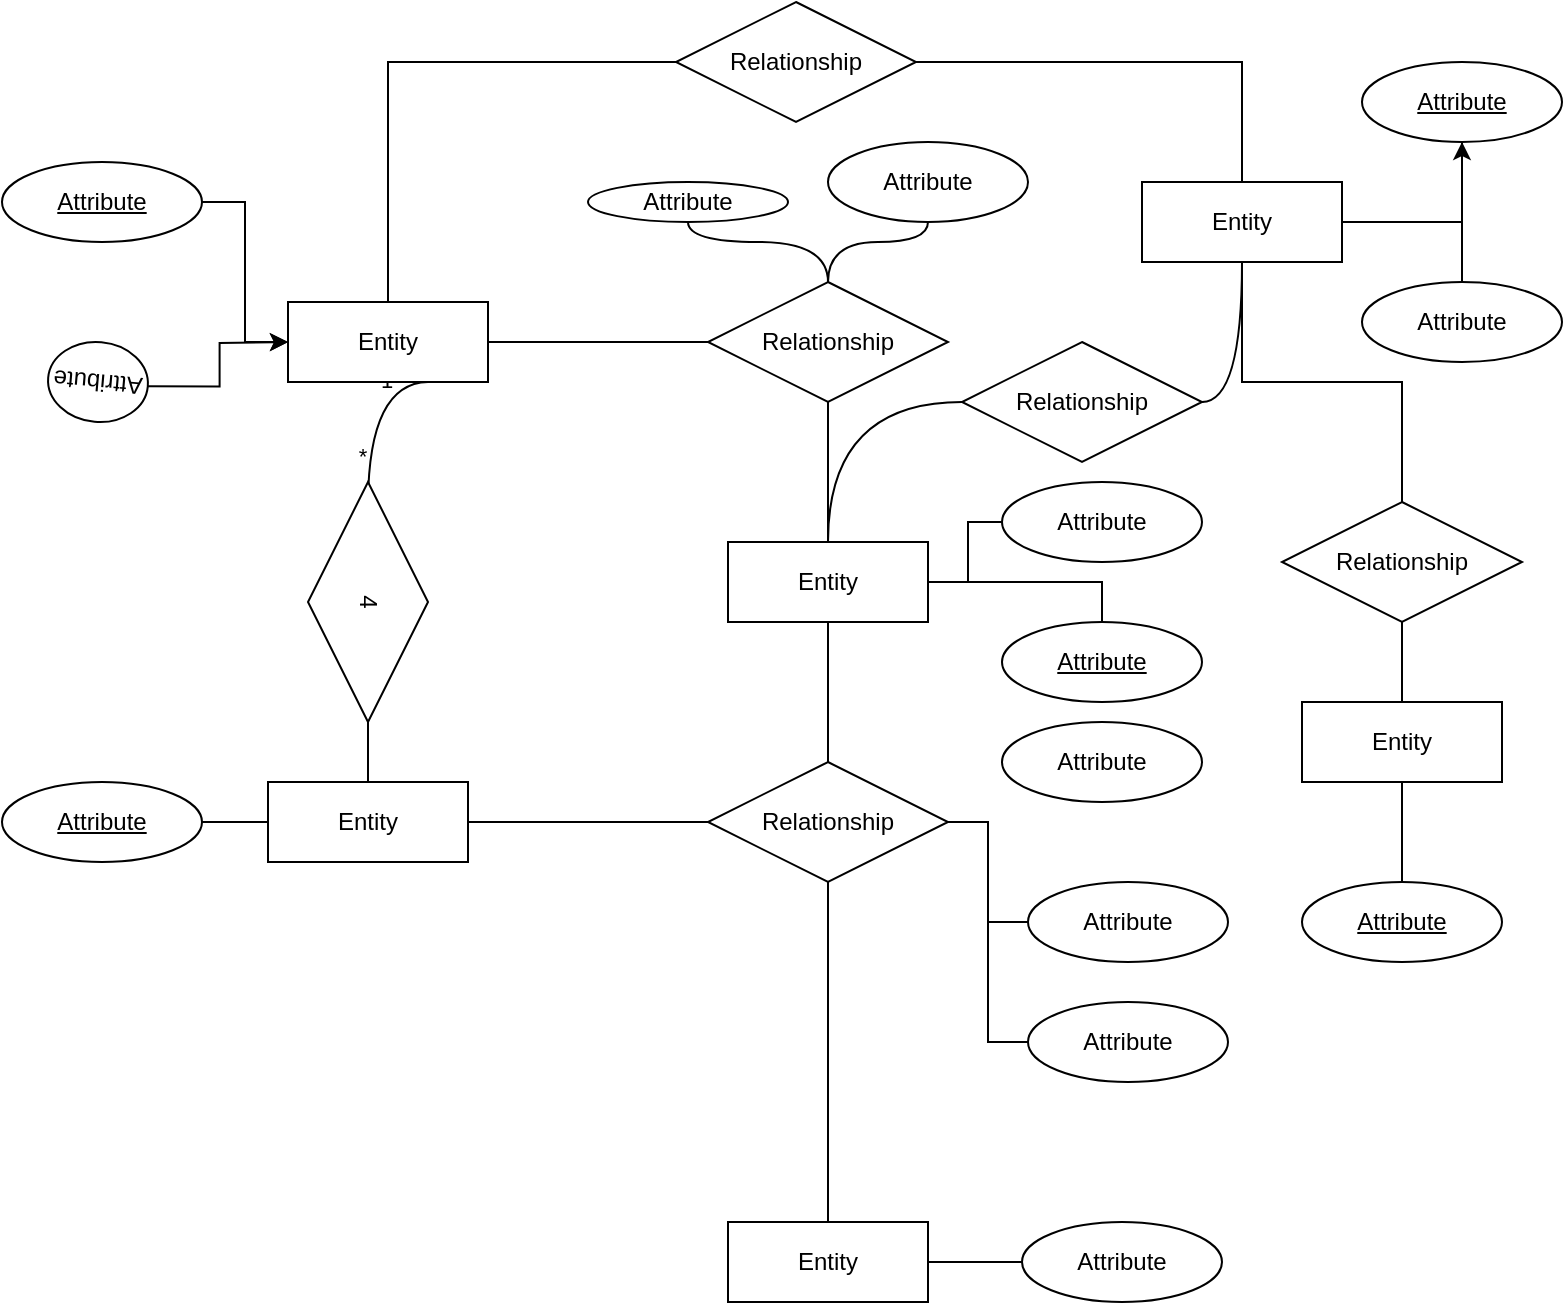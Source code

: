 <mxfile version="24.7.10">
  <diagram name="Страница — 1" id="jzPGux5D2W5RMZDrH1yA">
    <mxGraphModel dx="2253" dy="714" grid="1" gridSize="10" guides="1" tooltips="1" connect="1" arrows="1" fold="1" page="1" pageScale="1" pageWidth="827" pageHeight="1169" math="0" shadow="0">
      <root>
        <mxCell id="0" />
        <mxCell id="1" parent="0" />
        <mxCell id="UhJe2tqmfklhm3FNjhYQ-12" style="edgeStyle=orthogonalEdgeStyle;rounded=0;orthogonalLoop=1;jettySize=auto;html=1;exitX=0;exitY=0.5;exitDx=0;exitDy=0;" edge="1" parent="1" source="UhJe2tqmfklhm3FNjhYQ-1">
          <mxGeometry relative="1" as="geometry">
            <mxPoint x="-667" y="180" as="targetPoint" />
          </mxGeometry>
        </mxCell>
        <mxCell id="UhJe2tqmfklhm3FNjhYQ-1" value="Attribute" style="ellipse;whiteSpace=wrap;html=1;align=center;rotation=-175;" vertex="1" parent="1">
          <mxGeometry x="-787" y="180" width="50" height="40" as="geometry" />
        </mxCell>
        <mxCell id="UhJe2tqmfklhm3FNjhYQ-11" style="edgeStyle=orthogonalEdgeStyle;rounded=0;orthogonalLoop=1;jettySize=auto;html=1;exitX=1;exitY=0.5;exitDx=0;exitDy=0;entryX=0;entryY=0.5;entryDx=0;entryDy=0;" edge="1" parent="1" source="UhJe2tqmfklhm3FNjhYQ-2" target="UhJe2tqmfklhm3FNjhYQ-4">
          <mxGeometry relative="1" as="geometry" />
        </mxCell>
        <mxCell id="UhJe2tqmfklhm3FNjhYQ-2" value="Attribute" style="ellipse;whiteSpace=wrap;html=1;align=center;fontStyle=4;" vertex="1" parent="1">
          <mxGeometry x="-810" y="90" width="100" height="40" as="geometry" />
        </mxCell>
        <mxCell id="UhJe2tqmfklhm3FNjhYQ-6" style="edgeStyle=orthogonalEdgeStyle;rounded=0;orthogonalLoop=1;jettySize=auto;html=1;exitX=1;exitY=0.5;exitDx=0;exitDy=0;entryX=0;entryY=0.5;entryDx=0;entryDy=0;endArrow=none;endFill=0;curved=1;" edge="1" parent="1">
          <mxGeometry relative="1" as="geometry">
            <mxPoint x="-597" y="200" as="sourcePoint" />
            <mxPoint x="-627" y="260" as="targetPoint" />
          </mxGeometry>
        </mxCell>
        <mxCell id="UhJe2tqmfklhm3FNjhYQ-9" value="1" style="edgeLabel;html=1;align=center;verticalAlign=middle;resizable=0;points=[];" vertex="1" connectable="0" parent="UhJe2tqmfklhm3FNjhYQ-6">
          <mxGeometry x="-0.514" y="-2" relative="1" as="geometry">
            <mxPoint as="offset" />
          </mxGeometry>
        </mxCell>
        <mxCell id="UhJe2tqmfklhm3FNjhYQ-10" value="*" style="edgeLabel;html=1;align=center;verticalAlign=middle;resizable=0;points=[];" vertex="1" connectable="0" parent="UhJe2tqmfklhm3FNjhYQ-6">
          <mxGeometry x="0.471" y="-3" relative="1" as="geometry">
            <mxPoint as="offset" />
          </mxGeometry>
        </mxCell>
        <mxCell id="UhJe2tqmfklhm3FNjhYQ-23" style="edgeStyle=orthogonalEdgeStyle;rounded=0;orthogonalLoop=1;jettySize=auto;html=1;exitX=1;exitY=0.5;exitDx=0;exitDy=0;entryX=0;entryY=0.5;entryDx=0;entryDy=0;endArrow=none;endFill=0;" edge="1" parent="1" source="UhJe2tqmfklhm3FNjhYQ-4" target="UhJe2tqmfklhm3FNjhYQ-22">
          <mxGeometry relative="1" as="geometry" />
        </mxCell>
        <mxCell id="UhJe2tqmfklhm3FNjhYQ-32" style="edgeStyle=orthogonalEdgeStyle;rounded=0;orthogonalLoop=1;jettySize=auto;html=1;exitX=0.5;exitY=0;exitDx=0;exitDy=0;entryX=0;entryY=0.5;entryDx=0;entryDy=0;endArrow=none;endFill=0;" edge="1" parent="1" source="UhJe2tqmfklhm3FNjhYQ-4" target="UhJe2tqmfklhm3FNjhYQ-30">
          <mxGeometry relative="1" as="geometry" />
        </mxCell>
        <mxCell id="UhJe2tqmfklhm3FNjhYQ-4" value="Entity" style="whiteSpace=wrap;html=1;align=center;" vertex="1" parent="1">
          <mxGeometry x="-667" y="160" width="100" height="40" as="geometry" />
        </mxCell>
        <mxCell id="UhJe2tqmfklhm3FNjhYQ-15" style="edgeStyle=orthogonalEdgeStyle;rounded=0;orthogonalLoop=1;jettySize=auto;html=1;exitX=1;exitY=0.5;exitDx=0;exitDy=0;entryX=0.5;entryY=0;entryDx=0;entryDy=0;endArrow=none;endFill=0;" edge="1" parent="1" source="UhJe2tqmfklhm3FNjhYQ-5" target="UhJe2tqmfklhm3FNjhYQ-13">
          <mxGeometry relative="1" as="geometry" />
        </mxCell>
        <mxCell id="UhJe2tqmfklhm3FNjhYQ-5" value="&lt;div&gt;4&lt;/div&gt;" style="shape=rhombus;perimeter=rhombusPerimeter;whiteSpace=wrap;html=1;align=center;rotation=90;" vertex="1" parent="1">
          <mxGeometry x="-687" y="280" width="120" height="60" as="geometry" />
        </mxCell>
        <mxCell id="UhJe2tqmfklhm3FNjhYQ-18" style="edgeStyle=orthogonalEdgeStyle;rounded=0;orthogonalLoop=1;jettySize=auto;html=1;exitX=0;exitY=0.5;exitDx=0;exitDy=0;entryX=1;entryY=0.5;entryDx=0;entryDy=0;endArrow=none;endFill=0;" edge="1" parent="1" source="UhJe2tqmfklhm3FNjhYQ-13" target="UhJe2tqmfklhm3FNjhYQ-17">
          <mxGeometry relative="1" as="geometry" />
        </mxCell>
        <mxCell id="UhJe2tqmfklhm3FNjhYQ-20" style="edgeStyle=orthogonalEdgeStyle;rounded=0;orthogonalLoop=1;jettySize=auto;html=1;exitX=1;exitY=0.5;exitDx=0;exitDy=0;entryX=0;entryY=0.5;entryDx=0;entryDy=0;endArrow=none;endFill=0;" edge="1" parent="1" source="UhJe2tqmfklhm3FNjhYQ-13" target="UhJe2tqmfklhm3FNjhYQ-19">
          <mxGeometry relative="1" as="geometry" />
        </mxCell>
        <mxCell id="UhJe2tqmfklhm3FNjhYQ-13" value="Entity" style="whiteSpace=wrap;html=1;align=center;" vertex="1" parent="1">
          <mxGeometry x="-677" y="400" width="100" height="40" as="geometry" />
        </mxCell>
        <mxCell id="UhJe2tqmfklhm3FNjhYQ-17" value="Attribute" style="ellipse;whiteSpace=wrap;html=1;align=center;fontStyle=4;" vertex="1" parent="1">
          <mxGeometry x="-810" y="400" width="100" height="40" as="geometry" />
        </mxCell>
        <mxCell id="UhJe2tqmfklhm3FNjhYQ-24" style="edgeStyle=orthogonalEdgeStyle;rounded=0;orthogonalLoop=1;jettySize=auto;html=1;exitX=0.5;exitY=0;exitDx=0;exitDy=0;entryX=0.5;entryY=1;entryDx=0;entryDy=0;endArrow=none;endFill=0;" edge="1" parent="1" source="UhJe2tqmfklhm3FNjhYQ-19" target="UhJe2tqmfklhm3FNjhYQ-21">
          <mxGeometry relative="1" as="geometry" />
        </mxCell>
        <mxCell id="UhJe2tqmfklhm3FNjhYQ-56" style="edgeStyle=orthogonalEdgeStyle;rounded=0;orthogonalLoop=1;jettySize=auto;html=1;exitX=1;exitY=0.5;exitDx=0;exitDy=0;entryX=0;entryY=0.5;entryDx=0;entryDy=0;strokeColor=none;endArrow=none;endFill=0;" edge="1" parent="1" source="UhJe2tqmfklhm3FNjhYQ-19" target="UhJe2tqmfklhm3FNjhYQ-55">
          <mxGeometry relative="1" as="geometry" />
        </mxCell>
        <mxCell id="UhJe2tqmfklhm3FNjhYQ-57" style="edgeStyle=orthogonalEdgeStyle;rounded=0;orthogonalLoop=1;jettySize=auto;html=1;exitX=1;exitY=0.5;exitDx=0;exitDy=0;entryX=0;entryY=0.5;entryDx=0;entryDy=0;endArrow=none;endFill=0;" edge="1" parent="1" source="UhJe2tqmfklhm3FNjhYQ-19" target="UhJe2tqmfklhm3FNjhYQ-53">
          <mxGeometry relative="1" as="geometry" />
        </mxCell>
        <mxCell id="UhJe2tqmfklhm3FNjhYQ-58" style="edgeStyle=orthogonalEdgeStyle;rounded=0;orthogonalLoop=1;jettySize=auto;html=1;exitX=1;exitY=0.5;exitDx=0;exitDy=0;entryX=0;entryY=0.5;entryDx=0;entryDy=0;endArrow=none;endFill=0;" edge="1" parent="1" source="UhJe2tqmfklhm3FNjhYQ-19" target="UhJe2tqmfklhm3FNjhYQ-54">
          <mxGeometry relative="1" as="geometry" />
        </mxCell>
        <mxCell id="UhJe2tqmfklhm3FNjhYQ-60" style="edgeStyle=orthogonalEdgeStyle;rounded=0;orthogonalLoop=1;jettySize=auto;html=1;exitX=0.5;exitY=1;exitDx=0;exitDy=0;entryX=0.5;entryY=0;entryDx=0;entryDy=0;endArrow=none;endFill=0;" edge="1" parent="1" source="UhJe2tqmfklhm3FNjhYQ-19" target="UhJe2tqmfklhm3FNjhYQ-59">
          <mxGeometry relative="1" as="geometry" />
        </mxCell>
        <mxCell id="UhJe2tqmfklhm3FNjhYQ-19" value="Relationship" style="shape=rhombus;perimeter=rhombusPerimeter;whiteSpace=wrap;html=1;align=center;" vertex="1" parent="1">
          <mxGeometry x="-457" y="390" width="120" height="60" as="geometry" />
        </mxCell>
        <mxCell id="UhJe2tqmfklhm3FNjhYQ-25" value="" style="edgeStyle=orthogonalEdgeStyle;rounded=0;orthogonalLoop=1;jettySize=auto;html=1;endArrow=none;endFill=0;" edge="1" parent="1" source="UhJe2tqmfklhm3FNjhYQ-21" target="UhJe2tqmfklhm3FNjhYQ-22">
          <mxGeometry relative="1" as="geometry" />
        </mxCell>
        <mxCell id="UhJe2tqmfklhm3FNjhYQ-35" style="edgeStyle=orthogonalEdgeStyle;rounded=0;orthogonalLoop=1;jettySize=auto;html=1;exitX=0.5;exitY=0;exitDx=0;exitDy=0;entryX=0;entryY=0.5;entryDx=0;entryDy=0;curved=1;endArrow=none;endFill=0;" edge="1" parent="1" source="UhJe2tqmfklhm3FNjhYQ-21" target="UhJe2tqmfklhm3FNjhYQ-34">
          <mxGeometry relative="1" as="geometry" />
        </mxCell>
        <mxCell id="UhJe2tqmfklhm3FNjhYQ-51" style="edgeStyle=orthogonalEdgeStyle;rounded=0;orthogonalLoop=1;jettySize=auto;html=1;exitX=1;exitY=0.5;exitDx=0;exitDy=0;entryX=0;entryY=0.5;entryDx=0;entryDy=0;endArrow=none;endFill=0;" edge="1" parent="1" source="UhJe2tqmfklhm3FNjhYQ-21" target="UhJe2tqmfklhm3FNjhYQ-49">
          <mxGeometry relative="1" as="geometry" />
        </mxCell>
        <mxCell id="UhJe2tqmfklhm3FNjhYQ-52" style="edgeStyle=orthogonalEdgeStyle;rounded=0;orthogonalLoop=1;jettySize=auto;html=1;exitX=1;exitY=0.5;exitDx=0;exitDy=0;entryX=0.5;entryY=0;entryDx=0;entryDy=0;endArrow=none;endFill=0;" edge="1" parent="1" source="UhJe2tqmfklhm3FNjhYQ-21" target="UhJe2tqmfklhm3FNjhYQ-50">
          <mxGeometry relative="1" as="geometry" />
        </mxCell>
        <mxCell id="UhJe2tqmfklhm3FNjhYQ-21" value="Entity" style="whiteSpace=wrap;html=1;align=center;" vertex="1" parent="1">
          <mxGeometry x="-447" y="280" width="100" height="40" as="geometry" />
        </mxCell>
        <mxCell id="UhJe2tqmfklhm3FNjhYQ-28" style="edgeStyle=orthogonalEdgeStyle;rounded=0;orthogonalLoop=1;jettySize=auto;html=1;exitX=0.5;exitY=0;exitDx=0;exitDy=0;entryX=0.5;entryY=1;entryDx=0;entryDy=0;endArrow=none;endFill=0;curved=1;" edge="1" parent="1" source="UhJe2tqmfklhm3FNjhYQ-22" target="UhJe2tqmfklhm3FNjhYQ-27">
          <mxGeometry relative="1" as="geometry" />
        </mxCell>
        <mxCell id="UhJe2tqmfklhm3FNjhYQ-29" style="edgeStyle=orthogonalEdgeStyle;rounded=0;orthogonalLoop=1;jettySize=auto;html=1;exitX=0.5;exitY=0;exitDx=0;exitDy=0;entryX=0.5;entryY=1;entryDx=0;entryDy=0;endArrow=none;endFill=0;curved=1;" edge="1" parent="1" source="UhJe2tqmfklhm3FNjhYQ-22" target="UhJe2tqmfklhm3FNjhYQ-26">
          <mxGeometry relative="1" as="geometry" />
        </mxCell>
        <mxCell id="UhJe2tqmfklhm3FNjhYQ-22" value="Relationship" style="shape=rhombus;perimeter=rhombusPerimeter;whiteSpace=wrap;html=1;align=center;" vertex="1" parent="1">
          <mxGeometry x="-457" y="150" width="120" height="60" as="geometry" />
        </mxCell>
        <mxCell id="UhJe2tqmfklhm3FNjhYQ-26" value="Attribute" style="ellipse;whiteSpace=wrap;html=1;align=center;" vertex="1" parent="1">
          <mxGeometry x="-397" y="80" width="100" height="40" as="geometry" />
        </mxCell>
        <mxCell id="UhJe2tqmfklhm3FNjhYQ-27" value="Attribute" style="ellipse;whiteSpace=wrap;html=1;align=center;" vertex="1" parent="1">
          <mxGeometry x="-517" y="100" width="100" height="20" as="geometry" />
        </mxCell>
        <mxCell id="UhJe2tqmfklhm3FNjhYQ-33" style="edgeStyle=orthogonalEdgeStyle;rounded=0;orthogonalLoop=1;jettySize=auto;html=1;exitX=1;exitY=0.5;exitDx=0;exitDy=0;entryX=0.5;entryY=0;entryDx=0;entryDy=0;endArrow=none;endFill=0;" edge="1" parent="1" source="UhJe2tqmfklhm3FNjhYQ-30" target="UhJe2tqmfklhm3FNjhYQ-31">
          <mxGeometry relative="1" as="geometry" />
        </mxCell>
        <mxCell id="UhJe2tqmfklhm3FNjhYQ-30" value="Relationship" style="shape=rhombus;perimeter=rhombusPerimeter;whiteSpace=wrap;html=1;align=center;" vertex="1" parent="1">
          <mxGeometry x="-473" y="10" width="120" height="60" as="geometry" />
        </mxCell>
        <mxCell id="UhJe2tqmfklhm3FNjhYQ-40" style="edgeStyle=orthogonalEdgeStyle;rounded=0;orthogonalLoop=1;jettySize=auto;html=1;exitX=1;exitY=0.5;exitDx=0;exitDy=0;" edge="1" parent="1" source="UhJe2tqmfklhm3FNjhYQ-31" target="UhJe2tqmfklhm3FNjhYQ-38">
          <mxGeometry relative="1" as="geometry" />
        </mxCell>
        <mxCell id="UhJe2tqmfklhm3FNjhYQ-41" style="edgeStyle=orthogonalEdgeStyle;rounded=0;orthogonalLoop=1;jettySize=auto;html=1;exitX=1;exitY=0.5;exitDx=0;exitDy=0;endArrow=none;endFill=0;" edge="1" parent="1" source="UhJe2tqmfklhm3FNjhYQ-31" target="UhJe2tqmfklhm3FNjhYQ-39">
          <mxGeometry relative="1" as="geometry" />
        </mxCell>
        <mxCell id="UhJe2tqmfklhm3FNjhYQ-43" style="edgeStyle=orthogonalEdgeStyle;rounded=0;orthogonalLoop=1;jettySize=auto;html=1;exitX=0.5;exitY=1;exitDx=0;exitDy=0;entryX=0.5;entryY=0;entryDx=0;entryDy=0;endArrow=none;endFill=0;" edge="1" parent="1" source="UhJe2tqmfklhm3FNjhYQ-31" target="UhJe2tqmfklhm3FNjhYQ-42">
          <mxGeometry relative="1" as="geometry" />
        </mxCell>
        <mxCell id="UhJe2tqmfklhm3FNjhYQ-31" value="Entity" style="whiteSpace=wrap;html=1;align=center;" vertex="1" parent="1">
          <mxGeometry x="-240" y="100" width="100" height="40" as="geometry" />
        </mxCell>
        <mxCell id="UhJe2tqmfklhm3FNjhYQ-37" style="edgeStyle=orthogonalEdgeStyle;rounded=0;orthogonalLoop=1;jettySize=auto;html=1;exitX=1;exitY=0.5;exitDx=0;exitDy=0;entryX=0.5;entryY=1;entryDx=0;entryDy=0;curved=1;endArrow=none;endFill=0;" edge="1" parent="1" source="UhJe2tqmfklhm3FNjhYQ-34" target="UhJe2tqmfklhm3FNjhYQ-31">
          <mxGeometry relative="1" as="geometry" />
        </mxCell>
        <mxCell id="UhJe2tqmfklhm3FNjhYQ-34" value="Relationship" style="shape=rhombus;perimeter=rhombusPerimeter;whiteSpace=wrap;html=1;align=center;" vertex="1" parent="1">
          <mxGeometry x="-330" y="180" width="120" height="60" as="geometry" />
        </mxCell>
        <mxCell id="UhJe2tqmfklhm3FNjhYQ-44" value="" style="edgeStyle=orthogonalEdgeStyle;rounded=0;orthogonalLoop=1;jettySize=auto;html=1;endArrow=none;endFill=0;" edge="1" parent="1" source="UhJe2tqmfklhm3FNjhYQ-38" target="UhJe2tqmfklhm3FNjhYQ-39">
          <mxGeometry relative="1" as="geometry" />
        </mxCell>
        <mxCell id="UhJe2tqmfklhm3FNjhYQ-38" value="Attribute" style="ellipse;whiteSpace=wrap;html=1;align=center;fontStyle=4;" vertex="1" parent="1">
          <mxGeometry x="-130" y="40" width="100" height="40" as="geometry" />
        </mxCell>
        <mxCell id="UhJe2tqmfklhm3FNjhYQ-39" value="Attribute" style="ellipse;whiteSpace=wrap;html=1;align=center;" vertex="1" parent="1">
          <mxGeometry x="-130" y="150" width="100" height="40" as="geometry" />
        </mxCell>
        <mxCell id="UhJe2tqmfklhm3FNjhYQ-47" style="edgeStyle=orthogonalEdgeStyle;rounded=0;orthogonalLoop=1;jettySize=auto;html=1;exitX=0.5;exitY=1;exitDx=0;exitDy=0;endArrow=none;endFill=0;" edge="1" parent="1" source="UhJe2tqmfklhm3FNjhYQ-42" target="UhJe2tqmfklhm3FNjhYQ-45">
          <mxGeometry relative="1" as="geometry" />
        </mxCell>
        <mxCell id="UhJe2tqmfklhm3FNjhYQ-42" value="Relationship" style="shape=rhombus;perimeter=rhombusPerimeter;whiteSpace=wrap;html=1;align=center;" vertex="1" parent="1">
          <mxGeometry x="-170" y="260" width="120" height="60" as="geometry" />
        </mxCell>
        <mxCell id="UhJe2tqmfklhm3FNjhYQ-48" style="edgeStyle=orthogonalEdgeStyle;rounded=0;orthogonalLoop=1;jettySize=auto;html=1;exitX=0.5;exitY=1;exitDx=0;exitDy=0;entryX=0.5;entryY=0;entryDx=0;entryDy=0;endArrow=none;endFill=0;" edge="1" parent="1" source="UhJe2tqmfklhm3FNjhYQ-45" target="UhJe2tqmfklhm3FNjhYQ-46">
          <mxGeometry relative="1" as="geometry" />
        </mxCell>
        <mxCell id="UhJe2tqmfklhm3FNjhYQ-45" value="Entity" style="whiteSpace=wrap;html=1;align=center;" vertex="1" parent="1">
          <mxGeometry x="-160" y="360" width="100" height="40" as="geometry" />
        </mxCell>
        <mxCell id="UhJe2tqmfklhm3FNjhYQ-46" value="Attribute" style="ellipse;whiteSpace=wrap;html=1;align=center;fontStyle=4;" vertex="1" parent="1">
          <mxGeometry x="-160" y="450" width="100" height="40" as="geometry" />
        </mxCell>
        <mxCell id="UhJe2tqmfklhm3FNjhYQ-49" value="Attribute" style="ellipse;whiteSpace=wrap;html=1;align=center;" vertex="1" parent="1">
          <mxGeometry x="-310" y="250" width="100" height="40" as="geometry" />
        </mxCell>
        <mxCell id="UhJe2tqmfklhm3FNjhYQ-50" value="Attribute" style="ellipse;whiteSpace=wrap;html=1;align=center;fontStyle=4;" vertex="1" parent="1">
          <mxGeometry x="-310" y="320" width="100" height="40" as="geometry" />
        </mxCell>
        <mxCell id="UhJe2tqmfklhm3FNjhYQ-53" value="Attribute" style="ellipse;whiteSpace=wrap;html=1;align=center;" vertex="1" parent="1">
          <mxGeometry x="-297" y="450" width="100" height="40" as="geometry" />
        </mxCell>
        <mxCell id="UhJe2tqmfklhm3FNjhYQ-54" value="Attribute" style="ellipse;whiteSpace=wrap;html=1;align=center;" vertex="1" parent="1">
          <mxGeometry x="-297" y="510" width="100" height="40" as="geometry" />
        </mxCell>
        <mxCell id="UhJe2tqmfklhm3FNjhYQ-55" value="Attribute" style="ellipse;whiteSpace=wrap;html=1;align=center;" vertex="1" parent="1">
          <mxGeometry x="-310" y="370" width="100" height="40" as="geometry" />
        </mxCell>
        <mxCell id="UhJe2tqmfklhm3FNjhYQ-62" style="edgeStyle=orthogonalEdgeStyle;rounded=0;orthogonalLoop=1;jettySize=auto;html=1;exitX=1;exitY=0.5;exitDx=0;exitDy=0;entryX=0;entryY=0.5;entryDx=0;entryDy=0;endArrow=none;endFill=0;" edge="1" parent="1" source="UhJe2tqmfklhm3FNjhYQ-59" target="UhJe2tqmfklhm3FNjhYQ-61">
          <mxGeometry relative="1" as="geometry" />
        </mxCell>
        <mxCell id="UhJe2tqmfklhm3FNjhYQ-59" value="Entity" style="whiteSpace=wrap;html=1;align=center;" vertex="1" parent="1">
          <mxGeometry x="-447" y="620" width="100" height="40" as="geometry" />
        </mxCell>
        <mxCell id="UhJe2tqmfklhm3FNjhYQ-61" value="Attribute" style="ellipse;whiteSpace=wrap;html=1;align=center;" vertex="1" parent="1">
          <mxGeometry x="-300" y="620" width="100" height="40" as="geometry" />
        </mxCell>
      </root>
    </mxGraphModel>
  </diagram>
</mxfile>
